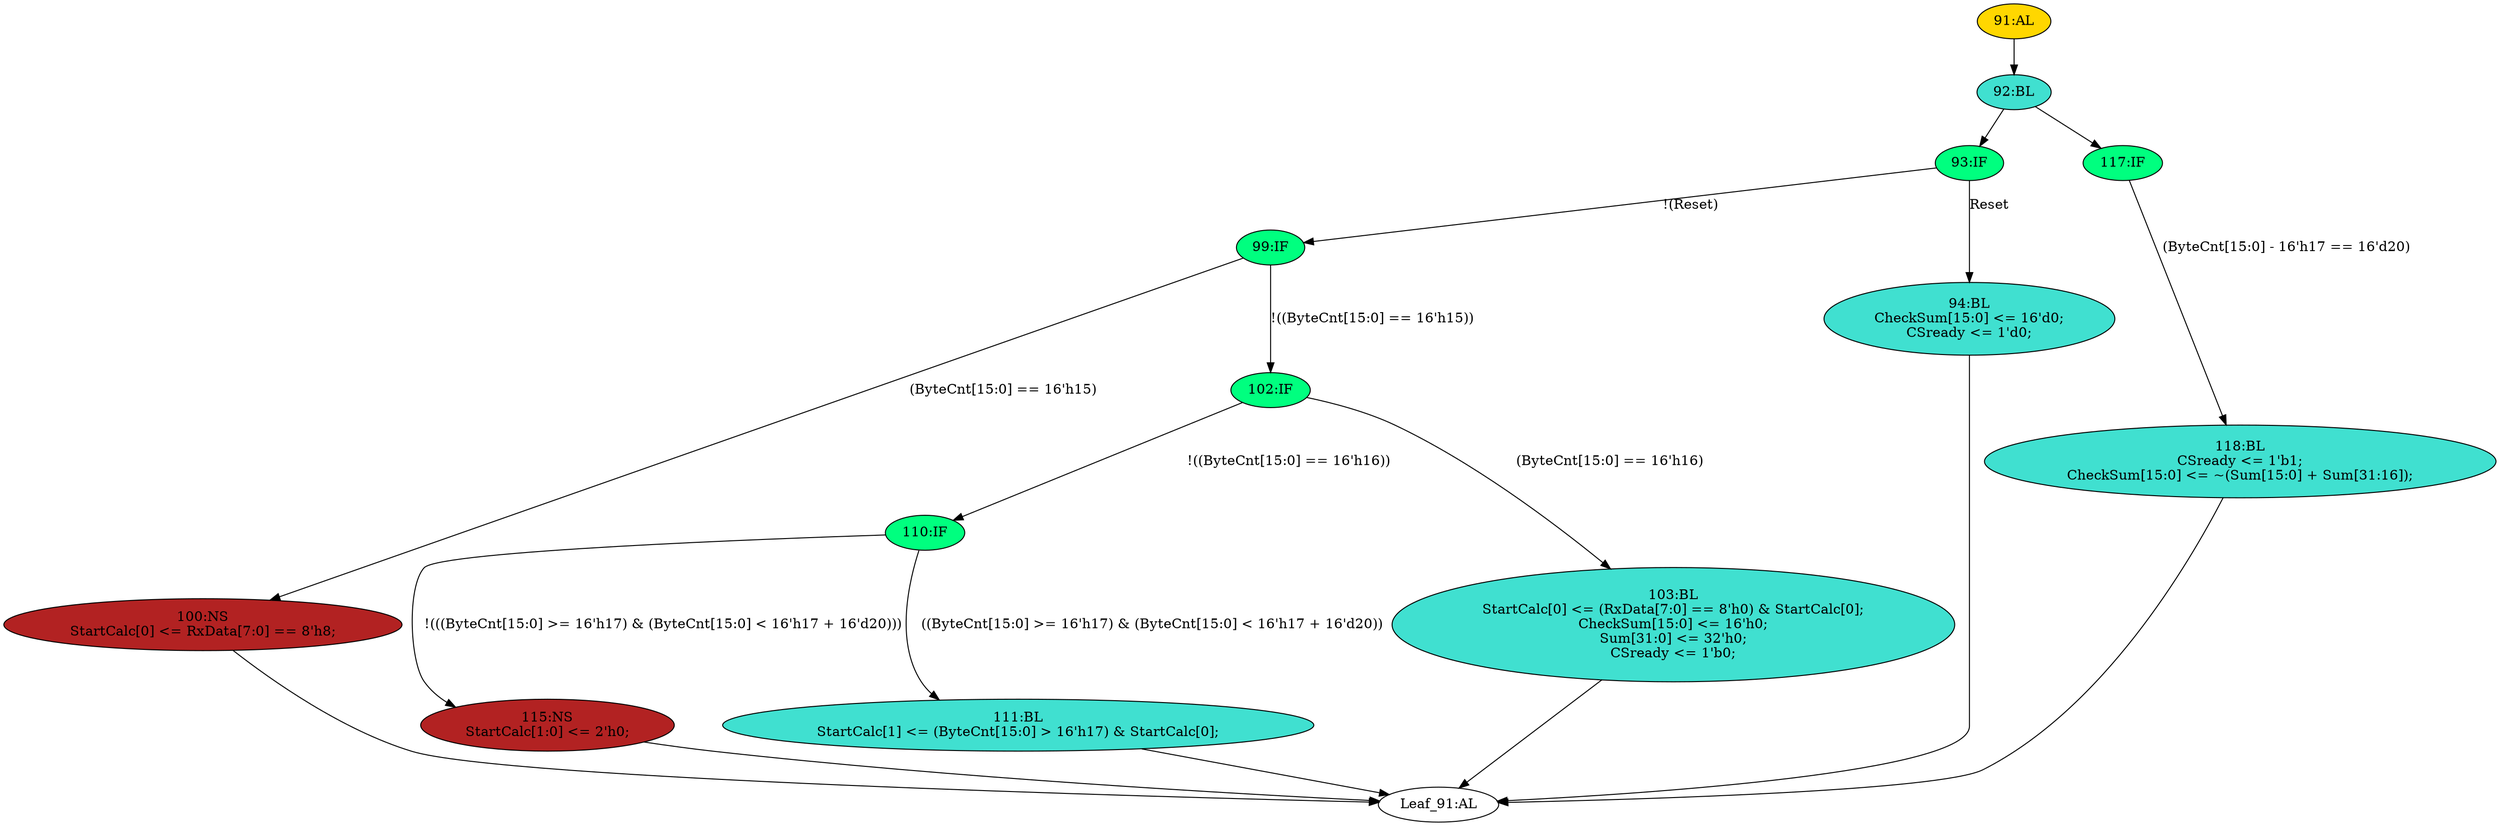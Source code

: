 strict digraph "" {
	node [label="\N"];
	"115:NS"	 [ast="<pyverilog.vparser.ast.NonblockingSubstitution object at 0x7fafbe482f90>",
		fillcolor=firebrick,
		label="115:NS
StartCalc[1:0] <= 2'h0;",
		statements="[<pyverilog.vparser.ast.NonblockingSubstitution object at 0x7fafbe482f90>]",
		style=filled,
		typ=NonblockingSubstitution];
	"Leaf_91:AL"	 [def_var="['CSready', 'CheckSum', 'StartCalc', 'Sum']",
		label="Leaf_91:AL"];
	"115:NS" -> "Leaf_91:AL"	 [cond="[]",
		lineno=None];
	"100:NS"	 [ast="<pyverilog.vparser.ast.NonblockingSubstitution object at 0x7fafbdf78490>",
		fillcolor=firebrick,
		label="100:NS
StartCalc[0] <= RxData[7:0] == 8'h8;",
		statements="[<pyverilog.vparser.ast.NonblockingSubstitution object at 0x7fafbdf78490>]",
		style=filled,
		typ=NonblockingSubstitution];
	"100:NS" -> "Leaf_91:AL"	 [cond="[]",
		lineno=None];
	"110:IF"	 [ast="<pyverilog.vparser.ast.IfStatement object at 0x7fafbdf78790>",
		fillcolor=springgreen,
		label="110:IF",
		statements="[]",
		style=filled,
		typ=IfStatement];
	"110:IF" -> "115:NS"	 [cond="['ByteCnt', 'ByteCnt']",
		label="!(((ByteCnt[15:0] >= 16'h17) & (ByteCnt[15:0] < 16'h17 + 16'd20)))",
		lineno=110];
	"111:BL"	 [ast="<pyverilog.vparser.ast.Block object at 0x7fafbdf78850>",
		fillcolor=turquoise,
		label="111:BL
StartCalc[1] <= (ByteCnt[15:0] > 16'h17) & StartCalc[0];",
		statements="[<pyverilog.vparser.ast.NonblockingSubstitution object at 0x7fafbdf78890>]",
		style=filled,
		typ=Block];
	"110:IF" -> "111:BL"	 [cond="['ByteCnt', 'ByteCnt']",
		label="((ByteCnt[15:0] >= 16'h17) & (ByteCnt[15:0] < 16'h17 + 16'd20))",
		lineno=110];
	"99:IF"	 [ast="<pyverilog.vparser.ast.IfStatement object at 0x7fafbdf73090>",
		fillcolor=springgreen,
		label="99:IF",
		statements="[]",
		style=filled,
		typ=IfStatement];
	"99:IF" -> "100:NS"	 [cond="['ByteCnt']",
		label="(ByteCnt[15:0] == 16'h15)",
		lineno=99];
	"102:IF"	 [ast="<pyverilog.vparser.ast.IfStatement object at 0x7fafbdf730d0>",
		fillcolor=springgreen,
		label="102:IF",
		statements="[]",
		style=filled,
		typ=IfStatement];
	"99:IF" -> "102:IF"	 [cond="['ByteCnt']",
		label="!((ByteCnt[15:0] == 16'h15))",
		lineno=99];
	"94:BL"	 [ast="<pyverilog.vparser.ast.Block object at 0x7fafbdf986d0>",
		fillcolor=turquoise,
		label="94:BL
CheckSum[15:0] <= 16'd0;
CSready <= 1'd0;",
		statements="[<pyverilog.vparser.ast.NonblockingSubstitution object at 0x7fafbdf98390>, <pyverilog.vparser.ast.NonblockingSubstitution object \
at 0x7fafbdf98590>]",
		style=filled,
		typ=Block];
	"94:BL" -> "Leaf_91:AL"	 [cond="[]",
		lineno=None];
	"118:BL"	 [ast="<pyverilog.vparser.ast.Block object at 0x7fafbdf98350>",
		fillcolor=turquoise,
		label="118:BL
CSready <= 1'b1;
CheckSum[15:0] <= ~(Sum[15:0] + Sum[31:16]);",
		statements="[<pyverilog.vparser.ast.NonblockingSubstitution object at 0x7fafbdf73d90>, <pyverilog.vparser.ast.NonblockingSubstitution object \
at 0x7fafbdf73ed0>]",
		style=filled,
		typ=Block];
	"118:BL" -> "Leaf_91:AL"	 [cond="[]",
		lineno=None];
	"103:BL"	 [ast="<pyverilog.vparser.ast.Block object at 0x7fafbdf73110>",
		fillcolor=turquoise,
		label="103:BL
StartCalc[0] <= (RxData[7:0] == 8'h0) & StartCalc[0];
CheckSum[15:0] <= 16'h0;
Sum[31:0] <= 32'h0;
CSready <= 1'b0;",
		statements="[<pyverilog.vparser.ast.NonblockingSubstitution object at 0x7fafbdf73150>, <pyverilog.vparser.ast.NonblockingSubstitution object \
at 0x7fafbdf73550>, <pyverilog.vparser.ast.NonblockingSubstitution object at 0x7fafbdf73750>, <pyverilog.vparser.ast.NonblockingSubstitution \
object at 0x7fafbdf73950>]",
		style=filled,
		typ=Block];
	"103:BL" -> "Leaf_91:AL"	 [cond="[]",
		lineno=None];
	"93:IF"	 [ast="<pyverilog.vparser.ast.IfStatement object at 0x7fafbdf98910>",
		fillcolor=springgreen,
		label="93:IF",
		statements="[]",
		style=filled,
		typ=IfStatement];
	"93:IF" -> "99:IF"	 [cond="['Reset']",
		label="!(Reset)",
		lineno=93];
	"93:IF" -> "94:BL"	 [cond="['Reset']",
		label=Reset,
		lineno=93];
	"117:IF"	 [ast="<pyverilog.vparser.ast.IfStatement object at 0x7fafbdf98990>",
		fillcolor=springgreen,
		label="117:IF",
		statements="[]",
		style=filled,
		typ=IfStatement];
	"117:IF" -> "118:BL"	 [cond="['ByteCnt']",
		label="(ByteCnt[15:0] - 16'h17 == 16'd20)",
		lineno=117];
	"111:BL" -> "Leaf_91:AL"	 [cond="[]",
		lineno=None];
	"102:IF" -> "110:IF"	 [cond="['ByteCnt']",
		label="!((ByteCnt[15:0] == 16'h16))",
		lineno=102];
	"102:IF" -> "103:BL"	 [cond="['ByteCnt']",
		label="(ByteCnt[15:0] == 16'h16)",
		lineno=102];
	"92:BL"	 [ast="<pyverilog.vparser.ast.Block object at 0x7fafbdf988d0>",
		fillcolor=turquoise,
		label="92:BL",
		statements="[]",
		style=filled,
		typ=Block];
	"92:BL" -> "93:IF"	 [cond="[]",
		lineno=None];
	"92:BL" -> "117:IF"	 [cond="[]",
		lineno=None];
	"91:AL"	 [ast="<pyverilog.vparser.ast.Always object at 0x7fafbdf98710>",
		clk_sens=False,
		fillcolor=gold,
		label="91:AL",
		sens="['Divided_2_clk', 'Reset']",
		statements="[]",
		style=filled,
		typ=Always,
		use_var="['Reset', 'RxData', 'StartCalc', 'ByteCnt', 'Sum']"];
	"91:AL" -> "92:BL"	 [cond="[]",
		lineno=None];
}
